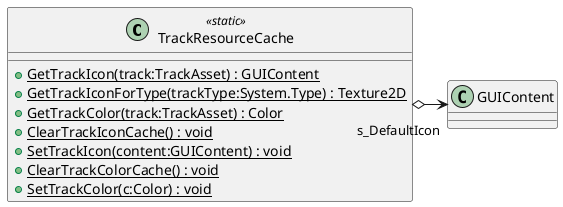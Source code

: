 @startuml
class TrackResourceCache <<static>> {
    + {static} GetTrackIcon(track:TrackAsset) : GUIContent
    + {static} GetTrackIconForType(trackType:System.Type) : Texture2D
    + {static} GetTrackColor(track:TrackAsset) : Color
    + {static} ClearTrackIconCache() : void
    + {static} SetTrackIcon(content:GUIContent) : void
    + {static} ClearTrackColorCache() : void
    + {static} SetTrackColor(c:Color) : void
}
TrackResourceCache o-> "s_DefaultIcon" GUIContent
@enduml
